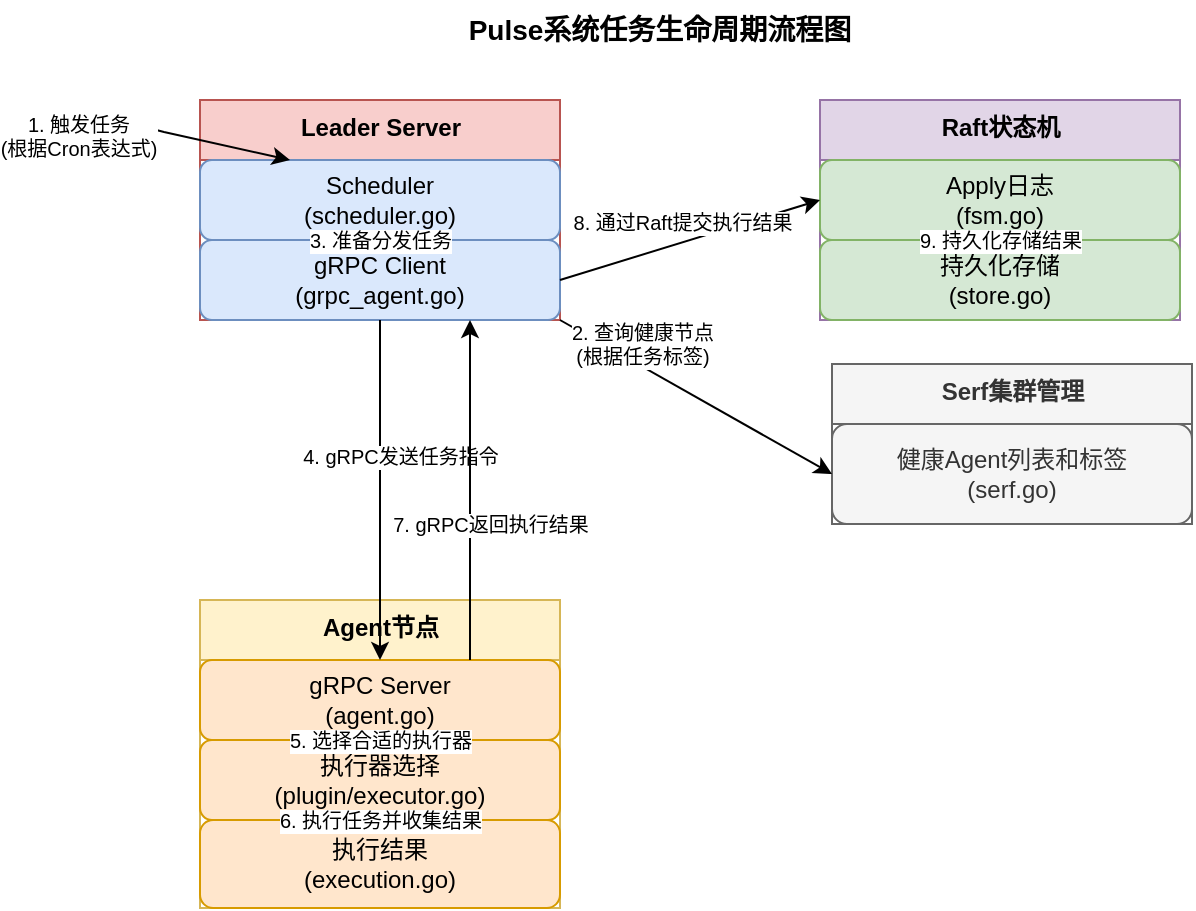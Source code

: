 <mxfile version="26.2.14">
  <diagram name="任务生命周期流程" id="E-ch3eXGfFFp87lSE_xn">
    <mxGraphModel dx="843" dy="585" grid="0" gridSize="10" guides="1" tooltips="1" connect="1" arrows="1" fold="1" page="0" pageScale="1" pageWidth="850" pageHeight="1100" math="0" shadow="0">
      <root>
        <mxCell id="0" />
        <mxCell id="1" parent="0" />
        <mxCell id="e6zgIH32xvxdO4nqBeIh-80" value="Leader Server" style="swimlane;fontStyle=1;align=center;verticalAlign=top;childLayout=stackLayout;horizontal=1;startSize=30;horizontalStack=0;resizeParent=1;resizeParentMax=0;resizeLast=0;collapsible=0;marginBottom=0;html=1;fillColor=#f8cecc;strokeColor=#b85450;" vertex="1" parent="1">
          <mxGeometry x="170" y="70" width="180" height="110" as="geometry" />
        </mxCell>
        <mxCell id="e6zgIH32xvxdO4nqBeIh-81" value="Scheduler&#xa;(scheduler.go)" style="rounded=1;whiteSpace=wrap;html=1;fontSize=12;glass=0;strokeWidth=1;shadow=0;fillColor=#dae8fc;strokeColor=#6c8ebf;" vertex="1" parent="e6zgIH32xvxdO4nqBeIh-80">
          <mxGeometry y="30" width="180" height="40" as="geometry" />
        </mxCell>
        <mxCell id="e6zgIH32xvxdO4nqBeIh-82" value="gRPC Client&#xa;(grpc_agent.go)" style="rounded=1;whiteSpace=wrap;html=1;fontSize=12;glass=0;strokeWidth=1;shadow=0;fillColor=#dae8fc;strokeColor=#6c8ebf;" vertex="1" parent="e6zgIH32xvxdO4nqBeIh-80">
          <mxGeometry y="70" width="180" height="40" as="geometry" />
        </mxCell>
        <mxCell id="e6zgIH32xvxdO4nqBeIh-83" value="Raft状态机" style="swimlane;fontStyle=1;align=center;verticalAlign=top;childLayout=stackLayout;horizontal=1;startSize=30;horizontalStack=0;resizeParent=1;resizeParentMax=0;resizeLast=0;collapsible=0;marginBottom=0;html=1;fillColor=#e1d5e7;strokeColor=#9673a6;" vertex="1" parent="1">
          <mxGeometry x="480" y="70" width="180" height="110" as="geometry" />
        </mxCell>
        <mxCell id="e6zgIH32xvxdO4nqBeIh-84" value="Apply日志&#xa;(fsm.go)" style="rounded=1;whiteSpace=wrap;html=1;fontSize=12;glass=0;strokeWidth=1;shadow=0;fillColor=#d5e8d4;strokeColor=#82b366;" vertex="1" parent="e6zgIH32xvxdO4nqBeIh-83">
          <mxGeometry y="30" width="180" height="40" as="geometry" />
        </mxCell>
        <mxCell id="e6zgIH32xvxdO4nqBeIh-85" value="持久化存储&#xa;(store.go)" style="rounded=1;whiteSpace=wrap;html=1;fontSize=12;glass=0;strokeWidth=1;shadow=0;fillColor=#d5e8d4;strokeColor=#82b366;" vertex="1" parent="e6zgIH32xvxdO4nqBeIh-83">
          <mxGeometry y="70" width="180" height="40" as="geometry" />
        </mxCell>
        <mxCell id="e6zgIH32xvxdO4nqBeIh-86" value="Agent节点" style="swimlane;fontStyle=1;align=center;verticalAlign=top;childLayout=stackLayout;horizontal=1;startSize=30;horizontalStack=0;resizeParent=1;resizeParentMax=0;resizeLast=0;collapsible=0;marginBottom=0;html=1;fillColor=#fff2cc;strokeColor=#d6b656;" vertex="1" parent="1">
          <mxGeometry x="170" y="320" width="180" height="154" as="geometry" />
        </mxCell>
        <mxCell id="e6zgIH32xvxdO4nqBeIh-87" value="gRPC Server&#xa;(agent.go)" style="rounded=1;whiteSpace=wrap;html=1;fontSize=12;glass=0;strokeWidth=1;shadow=0;fillColor=#ffe6cc;strokeColor=#d79b00;" vertex="1" parent="e6zgIH32xvxdO4nqBeIh-86">
          <mxGeometry y="30" width="180" height="40" as="geometry" />
        </mxCell>
        <mxCell id="e6zgIH32xvxdO4nqBeIh-88" value="执行器选择&#xa;(plugin/executor.go)" style="rounded=1;whiteSpace=wrap;html=1;fontSize=12;glass=0;strokeWidth=1;shadow=0;fillColor=#ffe6cc;strokeColor=#d79b00;" vertex="1" parent="e6zgIH32xvxdO4nqBeIh-86">
          <mxGeometry y="70" width="180" height="40" as="geometry" />
        </mxCell>
        <mxCell id="e6zgIH32xvxdO4nqBeIh-89" value="执行结果&#xa;(execution.go)" style="rounded=1;whiteSpace=wrap;html=1;fontSize=12;glass=0;strokeWidth=1;shadow=0;fillColor=#ffe6cc;strokeColor=#d79b00;" vertex="1" parent="e6zgIH32xvxdO4nqBeIh-86">
          <mxGeometry y="110" width="180" height="44" as="geometry" />
        </mxCell>
        <mxCell id="e6zgIH32xvxdO4nqBeIh-90" value="Serf集群管理" style="swimlane;fontStyle=1;align=center;verticalAlign=top;childLayout=stackLayout;horizontal=1;startSize=30;horizontalStack=0;resizeParent=1;resizeParentMax=0;resizeLast=0;collapsible=0;marginBottom=0;html=1;fillColor=#f5f5f5;strokeColor=#666666;fontColor=#333333;" vertex="1" parent="1">
          <mxGeometry x="486" y="202" width="180" height="80" as="geometry" />
        </mxCell>
        <mxCell id="e6zgIH32xvxdO4nqBeIh-91" value="健康Agent列表和标签&#xa;(serf.go)" style="rounded=1;whiteSpace=wrap;html=1;fontSize=12;glass=0;strokeWidth=1;shadow=0;fillColor=#f5f5f5;strokeColor=#666666;fontColor=#333333;" vertex="1" parent="e6zgIH32xvxdO4nqBeIh-90">
          <mxGeometry y="30" width="180" height="50" as="geometry" />
        </mxCell>
        <mxCell id="e6zgIH32xvxdO4nqBeIh-92" value="1. 触发任务&#xa;(根据Cron表达式)" style="endArrow=classic;html=1;rounded=0;entryX=0.25;entryY=0;entryDx=0;entryDy=0;verticalAlign=top;fontSize=10;" edge="1" parent="1" target="e6zgIH32xvxdO4nqBeIh-81">
          <mxGeometry x="-0.553" y="34" width="50" height="50" relative="1" as="geometry">
            <mxPoint x="109" y="80" as="sourcePoint" />
            <mxPoint x="130" y="100" as="targetPoint" />
            <Array as="points">
              <mxPoint x="129" y="80" />
              <mxPoint x="152" y="86" />
            </Array>
            <mxPoint x="-32" y="22" as="offset" />
          </mxGeometry>
        </mxCell>
        <mxCell id="e6zgIH32xvxdO4nqBeIh-93" value="2. 查询健康节点&#xa;(根据任务标签)" style="endArrow=classic;html=1;rounded=0;exitX=1;exitY=1;exitDx=0;exitDy=0;entryX=0;entryY=0.5;entryDx=0;entryDy=0;fontSize=10;" edge="1" parent="1" source="e6zgIH32xvxdO4nqBeIh-82" target="e6zgIH32xvxdO4nqBeIh-91">
          <mxGeometry x="-0.465" y="10" width="50" height="50" relative="1" as="geometry">
            <mxPoint as="offset" />
          </mxGeometry>
        </mxCell>
        <mxCell id="e6zgIH32xvxdO4nqBeIh-94" value="3. 准备分发任务" style="endArrow=classic;html=1;rounded=0;exitX=0.5;exitY=1;exitDx=0;exitDy=0;entryX=0.5;entryY=0;entryDx=0;entryDy=0;fontSize=10;" edge="1" parent="1" source="e6zgIH32xvxdO4nqBeIh-81" target="e6zgIH32xvxdO4nqBeIh-82">
          <mxGeometry x="0.2" y="-10" width="50" height="50" relative="1" as="geometry">
            <mxPoint as="offset" />
          </mxGeometry>
        </mxCell>
        <mxCell id="e6zgIH32xvxdO4nqBeIh-95" value="4. gRPC发送任务指令" style="endArrow=classic;html=1;rounded=0;exitX=0.5;exitY=1;exitDx=0;exitDy=0;entryX=0.5;entryY=0;entryDx=0;entryDy=0;fontSize=10;" edge="1" parent="1" source="e6zgIH32xvxdO4nqBeIh-82" target="e6zgIH32xvxdO4nqBeIh-87">
          <mxGeometry x="-0.2" y="10" width="50" height="50" relative="1" as="geometry">
            <mxPoint as="offset" />
          </mxGeometry>
        </mxCell>
        <mxCell id="e6zgIH32xvxdO4nqBeIh-96" value="5. 选择合适的执行器" style="endArrow=classic;html=1;rounded=0;exitX=0.5;exitY=1;exitDx=0;exitDy=0;entryX=0.5;entryY=0;entryDx=0;entryDy=0;fontSize=10;" edge="1" parent="1" source="e6zgIH32xvxdO4nqBeIh-87" target="e6zgIH32xvxdO4nqBeIh-88">
          <mxGeometry x="0.2" y="10" width="50" height="50" relative="1" as="geometry">
            <mxPoint as="offset" />
          </mxGeometry>
        </mxCell>
        <mxCell id="e6zgIH32xvxdO4nqBeIh-97" value="6. 执行任务并收集结果" style="endArrow=classic;html=1;rounded=0;exitX=0.5;exitY=1;exitDx=0;exitDy=0;entryX=0.5;entryY=0;entryDx=0;entryDy=0;fontSize=10;" edge="1" parent="1" source="e6zgIH32xvxdO4nqBeIh-88" target="e6zgIH32xvxdO4nqBeIh-89">
          <mxGeometry x="0.2" y="10" width="50" height="50" relative="1" as="geometry">
            <mxPoint as="offset" />
          </mxGeometry>
        </mxCell>
        <mxCell id="e6zgIH32xvxdO4nqBeIh-98" value="7. gRPC返回执行结果" style="endArrow=classic;html=1;rounded=0;exitX=0.75;exitY=0;exitDx=0;exitDy=0;entryX=0.75;entryY=1;entryDx=0;entryDy=0;fontSize=10;" edge="1" parent="1" source="e6zgIH32xvxdO4nqBeIh-87" target="e6zgIH32xvxdO4nqBeIh-82">
          <mxGeometry x="-0.2" y="-10" width="50" height="50" relative="1" as="geometry">
            <mxPoint as="offset" />
          </mxGeometry>
        </mxCell>
        <mxCell id="e6zgIH32xvxdO4nqBeIh-99" value="8. 通过Raft提交执行结果" style="endArrow=classic;html=1;rounded=0;exitX=1;exitY=0.5;exitDx=0;exitDy=0;entryX=0;entryY=0.5;entryDx=0;entryDy=0;fontSize=10;" edge="1" parent="1" source="e6zgIH32xvxdO4nqBeIh-82" target="e6zgIH32xvxdO4nqBeIh-84">
          <mxGeometry x="-0.024" y="10" width="50" height="50" relative="1" as="geometry">
            <mxPoint as="offset" />
          </mxGeometry>
        </mxCell>
        <mxCell id="e6zgIH32xvxdO4nqBeIh-100" value="9. 持久化存储结果" style="endArrow=classic;html=1;rounded=0;exitX=0.5;exitY=1;exitDx=0;exitDy=0;entryX=0.5;entryY=0;entryDx=0;entryDy=0;fontSize=10;" edge="1" parent="1" source="e6zgIH32xvxdO4nqBeIh-84" target="e6zgIH32xvxdO4nqBeIh-85">
          <mxGeometry x="0.2" y="10" width="50" height="50" relative="1" as="geometry">
            <mxPoint as="offset" />
          </mxGeometry>
        </mxCell>
        <mxCell id="e6zgIH32xvxdO4nqBeIh-101" value="Pulse系统任务生命周期流程图" style="text;html=1;strokeColor=none;fillColor=none;align=center;verticalAlign=middle;whiteSpace=wrap;rounded=0;fontSize=14;fontStyle=1" vertex="1" parent="1">
          <mxGeometry x="260" y="20" width="280" height="30" as="geometry" />
        </mxCell>
      </root>
    </mxGraphModel>
  </diagram>
</mxfile>
